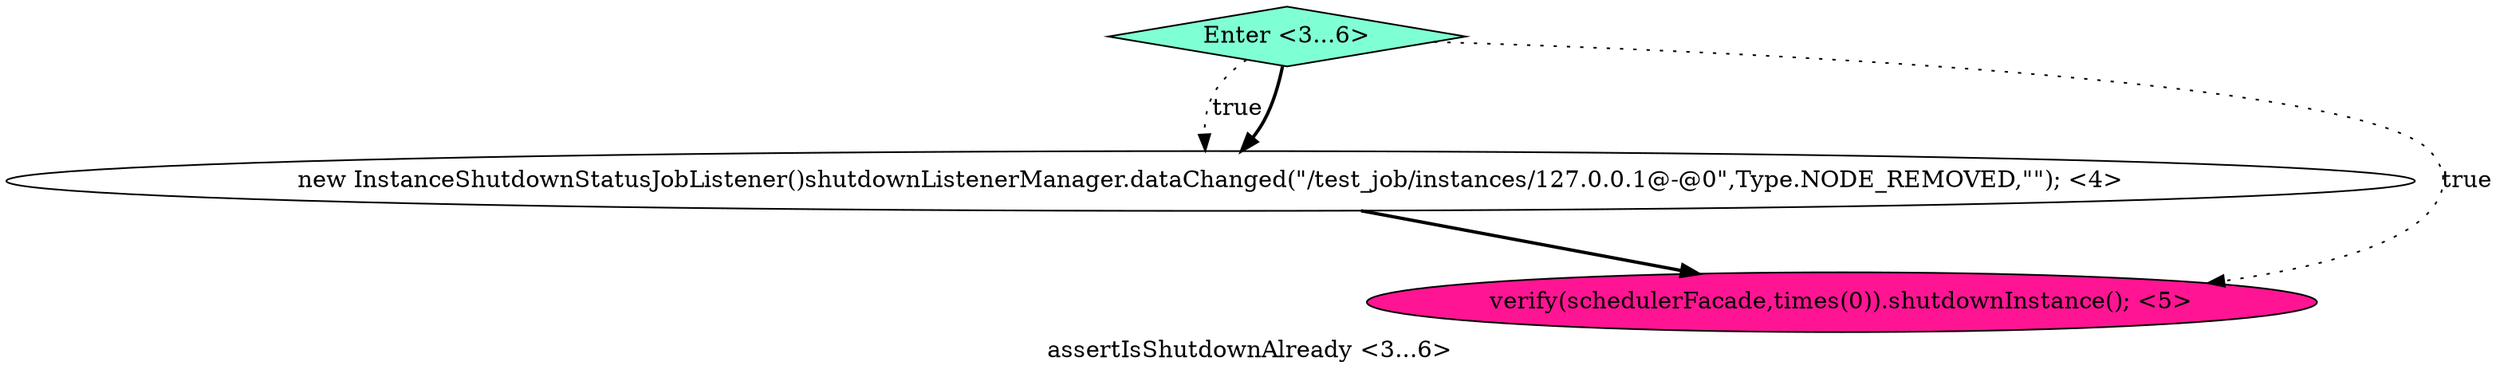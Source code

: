 digraph PDG {
label = "assertIsShutdownAlready <3...6>";
0.0 [style = filled, label = "new InstanceShutdownStatusJobListener()shutdownListenerManager.dataChanged(\"/test_job/instances/127.0.0.1@-@0\",Type.NODE_REMOVED,\"\"); <4>", fillcolor = white, shape = ellipse];
0.2 [style = filled, label = "Enter <3...6>", fillcolor = aquamarine, shape = diamond];
0.1 [style = filled, label = "verify(schedulerFacade,times(0)).shutdownInstance(); <5>", fillcolor = deeppink, shape = ellipse];
0.0 -> 0.1 [style = bold, label=""];
0.2 -> 0.0 [style = dotted, label="true"];
0.2 -> 0.0 [style = bold, label=""];
0.2 -> 0.1 [style = dotted, label="true"];
}
